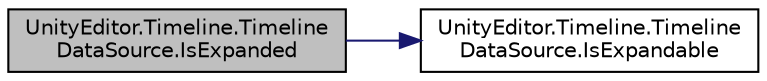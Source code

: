 digraph "UnityEditor.Timeline.TimelineDataSource.IsExpanded"
{
 // LATEX_PDF_SIZE
  edge [fontname="Helvetica",fontsize="10",labelfontname="Helvetica",labelfontsize="10"];
  node [fontname="Helvetica",fontsize="10",shape=record];
  rankdir="LR";
  Node1 [label="UnityEditor.Timeline.Timeline\lDataSource.IsExpanded",height=0.2,width=0.4,color="black", fillcolor="grey75", style="filled", fontcolor="black",tooltip=" "];
  Node1 -> Node2 [color="midnightblue",fontsize="10",style="solid",fontname="Helvetica"];
  Node2 [label="UnityEditor.Timeline.Timeline\lDataSource.IsExpandable",height=0.2,width=0.4,color="black", fillcolor="white", style="filled",URL="$class_unity_editor_1_1_timeline_1_1_timeline_data_source.html#ac096ede541c9ff9594957bfc05ddb5df",tooltip=" "];
}
